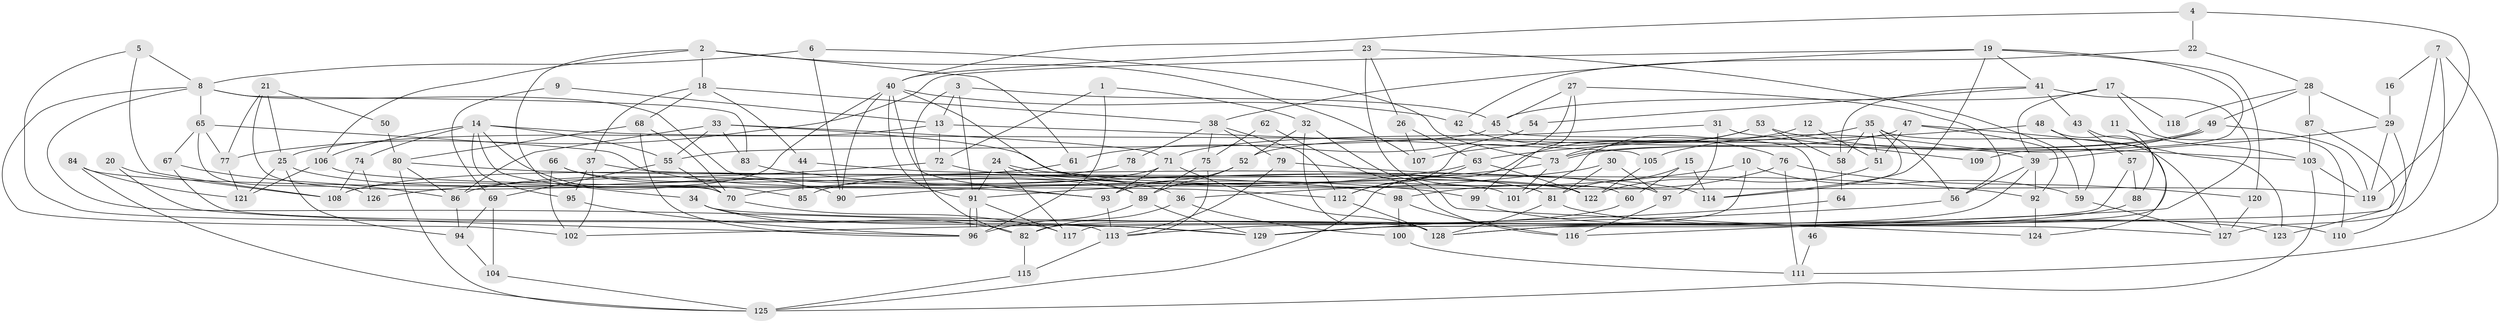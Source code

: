 // Generated by graph-tools (version 1.1) at 2025/11/02/27/25 16:11:19]
// undirected, 129 vertices, 258 edges
graph export_dot {
graph [start="1"]
  node [color=gray90,style=filled];
  1;
  2;
  3;
  4;
  5;
  6;
  7;
  8;
  9;
  10;
  11;
  12;
  13;
  14;
  15;
  16;
  17;
  18;
  19;
  20;
  21;
  22;
  23;
  24;
  25;
  26;
  27;
  28;
  29;
  30;
  31;
  32;
  33;
  34;
  35;
  36;
  37;
  38;
  39;
  40;
  41;
  42;
  43;
  44;
  45;
  46;
  47;
  48;
  49;
  50;
  51;
  52;
  53;
  54;
  55;
  56;
  57;
  58;
  59;
  60;
  61;
  62;
  63;
  64;
  65;
  66;
  67;
  68;
  69;
  70;
  71;
  72;
  73;
  74;
  75;
  76;
  77;
  78;
  79;
  80;
  81;
  82;
  83;
  84;
  85;
  86;
  87;
  88;
  89;
  90;
  91;
  92;
  93;
  94;
  95;
  96;
  97;
  98;
  99;
  100;
  101;
  102;
  103;
  104;
  105;
  106;
  107;
  108;
  109;
  110;
  111;
  112;
  113;
  114;
  115;
  116;
  117;
  118;
  119;
  120;
  121;
  122;
  123;
  124;
  125;
  126;
  127;
  128;
  129;
  1 -- 32;
  1 -- 96;
  1 -- 72;
  2 -- 106;
  2 -- 70;
  2 -- 18;
  2 -- 61;
  2 -- 107;
  3 -- 13;
  3 -- 45;
  3 -- 82;
  3 -- 91;
  4 -- 40;
  4 -- 119;
  4 -- 22;
  5 -- 8;
  5 -- 113;
  5 -- 108;
  6 -- 73;
  6 -- 8;
  6 -- 90;
  7 -- 117;
  7 -- 127;
  7 -- 16;
  7 -- 111;
  8 -- 102;
  8 -- 129;
  8 -- 65;
  8 -- 83;
  8 -- 101;
  9 -- 69;
  9 -- 13;
  10 -- 59;
  10 -- 36;
  10 -- 129;
  11 -- 103;
  11 -- 88;
  12 -- 51;
  12 -- 101;
  13 -- 105;
  13 -- 72;
  13 -- 25;
  14 -- 39;
  14 -- 95;
  14 -- 34;
  14 -- 55;
  14 -- 74;
  14 -- 85;
  14 -- 106;
  15 -- 114;
  15 -- 81;
  15 -- 60;
  16 -- 29;
  17 -- 45;
  17 -- 39;
  17 -- 110;
  17 -- 118;
  18 -- 38;
  18 -- 37;
  18 -- 44;
  18 -- 68;
  19 -- 114;
  19 -- 41;
  19 -- 38;
  19 -- 77;
  19 -- 109;
  19 -- 120;
  20 -- 108;
  20 -- 96;
  21 -- 77;
  21 -- 25;
  21 -- 50;
  21 -- 70;
  22 -- 28;
  22 -- 42;
  23 -- 60;
  23 -- 26;
  23 -- 40;
  23 -- 59;
  24 -- 91;
  24 -- 117;
  24 -- 89;
  24 -- 114;
  25 -- 94;
  25 -- 36;
  25 -- 121;
  26 -- 107;
  26 -- 63;
  27 -- 56;
  27 -- 112;
  27 -- 45;
  27 -- 99;
  28 -- 49;
  28 -- 29;
  28 -- 87;
  28 -- 118;
  29 -- 119;
  29 -- 110;
  29 -- 39;
  30 -- 81;
  30 -- 70;
  30 -- 97;
  31 -- 97;
  31 -- 71;
  31 -- 109;
  32 -- 128;
  32 -- 52;
  32 -- 124;
  33 -- 86;
  33 -- 55;
  33 -- 71;
  33 -- 83;
  33 -- 119;
  34 -- 129;
  34 -- 82;
  34 -- 127;
  35 -- 56;
  35 -- 127;
  35 -- 51;
  35 -- 58;
  35 -- 107;
  35 -- 114;
  36 -- 82;
  36 -- 100;
  37 -- 122;
  37 -- 95;
  37 -- 102;
  38 -- 112;
  38 -- 75;
  38 -- 78;
  38 -- 79;
  39 -- 82;
  39 -- 56;
  39 -- 92;
  40 -- 91;
  40 -- 42;
  40 -- 90;
  40 -- 93;
  40 -- 108;
  40 -- 122;
  41 -- 58;
  41 -- 116;
  41 -- 43;
  41 -- 54;
  42 -- 76;
  43 -- 128;
  43 -- 57;
  44 -- 81;
  44 -- 85;
  45 -- 55;
  45 -- 46;
  46 -- 111;
  47 -- 92;
  47 -- 123;
  47 -- 51;
  47 -- 52;
  48 -- 59;
  48 -- 63;
  48 -- 124;
  49 -- 119;
  49 -- 73;
  49 -- 73;
  49 -- 105;
  50 -- 80;
  51 -- 122;
  52 -- 89;
  52 -- 93;
  53 -- 73;
  53 -- 125;
  53 -- 58;
  53 -- 103;
  54 -- 61;
  55 -- 70;
  55 -- 69;
  56 -- 102;
  57 -- 129;
  57 -- 88;
  58 -- 64;
  59 -- 127;
  60 -- 113;
  61 -- 108;
  62 -- 116;
  62 -- 75;
  63 -- 122;
  63 -- 90;
  63 -- 112;
  64 -- 129;
  65 -- 77;
  65 -- 67;
  65 -- 81;
  65 -- 126;
  66 -- 90;
  66 -- 89;
  66 -- 102;
  67 -- 128;
  67 -- 86;
  68 -- 96;
  68 -- 70;
  68 -- 80;
  69 -- 94;
  69 -- 104;
  70 -- 117;
  71 -- 93;
  71 -- 86;
  71 -- 128;
  72 -- 126;
  72 -- 97;
  73 -- 91;
  73 -- 101;
  74 -- 108;
  74 -- 126;
  75 -- 113;
  75 -- 89;
  76 -- 98;
  76 -- 111;
  76 -- 120;
  77 -- 121;
  78 -- 85;
  79 -- 92;
  79 -- 113;
  80 -- 86;
  80 -- 98;
  80 -- 125;
  81 -- 128;
  81 -- 110;
  82 -- 115;
  83 -- 99;
  84 -- 93;
  84 -- 125;
  84 -- 121;
  86 -- 94;
  87 -- 103;
  87 -- 123;
  88 -- 128;
  89 -- 96;
  89 -- 129;
  91 -- 96;
  91 -- 96;
  91 -- 117;
  92 -- 124;
  93 -- 113;
  94 -- 104;
  95 -- 96;
  97 -- 116;
  98 -- 100;
  98 -- 116;
  99 -- 123;
  100 -- 111;
  103 -- 125;
  103 -- 119;
  104 -- 125;
  105 -- 122;
  106 -- 121;
  106 -- 112;
  112 -- 128;
  113 -- 115;
  115 -- 125;
  120 -- 127;
}
